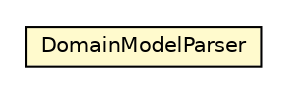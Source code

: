 #!/usr/local/bin/dot
#
# Class diagram 
# Generated by UMLGraph version 5.1 (http://www.umlgraph.org/)
#

digraph G {
	edge [fontname="Helvetica",fontsize=10,labelfontname="Helvetica",labelfontsize=10];
	node [fontname="Helvetica",fontsize=10,shape=plaintext];
	nodesep=0.25;
	ranksep=0.5;
	// pt.ist.fenixframework.DomainModelParser
	c25931 [label=<<table title="pt.ist.fenixframework.DomainModelParser" border="0" cellborder="1" cellspacing="0" cellpadding="2" port="p" bgcolor="lemonChiffon" href="./DomainModelParser.html">
		<tr><td><table border="0" cellspacing="0" cellpadding="1">
<tr><td align="center" balign="center"> DomainModelParser </td></tr>
		</table></td></tr>
		</table>>, fontname="Helvetica", fontcolor="black", fontsize=10.0];
}

